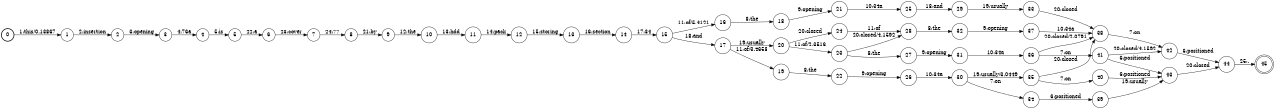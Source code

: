 digraph FST {
rankdir = LR;
size = "8.5,11";
label = "";
center = 1;
orientation = Portrait;
ranksep = "0.4";
nodesep = "0.25";
0 [label = "0", shape = circle, style = bold, fontsize = 14]
	0 -> 1 [label = "1:this/0.13867", fontsize = 14];
1 [label = "1", shape = circle, style = solid, fontsize = 14]
	1 -> 2 [label = "2:insertion", fontsize = 14];
2 [label = "2", shape = circle, style = solid, fontsize = 14]
	2 -> 3 [label = "3:opening", fontsize = 14];
3 [label = "3", shape = circle, style = solid, fontsize = 14]
	3 -> 4 [label = "4:76a", fontsize = 14];
4 [label = "4", shape = circle, style = solid, fontsize = 14]
	4 -> 5 [label = "5:is", fontsize = 14];
5 [label = "5", shape = circle, style = solid, fontsize = 14]
	5 -> 6 [label = "22:a", fontsize = 14];
6 [label = "6", shape = circle, style = solid, fontsize = 14]
	6 -> 7 [label = "23:cover", fontsize = 14];
7 [label = "7", shape = circle, style = solid, fontsize = 14]
	7 -> 8 [label = "24:77", fontsize = 14];
8 [label = "8", shape = circle, style = solid, fontsize = 14]
	8 -> 9 [label = "21:by", fontsize = 14];
9 [label = "9", shape = circle, style = solid, fontsize = 14]
	9 -> 10 [label = "12:the", fontsize = 14];
10 [label = "10", shape = circle, style = solid, fontsize = 14]
	10 -> 11 [label = "13:hdd", fontsize = 14];
11 [label = "11", shape = circle, style = solid, fontsize = 14]
	11 -> 12 [label = "14:pack", fontsize = 14];
12 [label = "12", shape = circle, style = solid, fontsize = 14]
	12 -> 13 [label = "15:storing", fontsize = 14];
13 [label = "13", shape = circle, style = solid, fontsize = 14]
	13 -> 14 [label = "16:section", fontsize = 14];
14 [label = "14", shape = circle, style = solid, fontsize = 14]
	14 -> 15 [label = "17:34", fontsize = 14];
15 [label = "15", shape = circle, style = solid, fontsize = 14]
	15 -> 16 [label = "11:of/5.4121", fontsize = 14];
	15 -> 17 [label = "18:and", fontsize = 14];
16 [label = "16", shape = circle, style = solid, fontsize = 14]
	16 -> 18 [label = "8:the", fontsize = 14];
17 [label = "17", shape = circle, style = solid, fontsize = 14]
	17 -> 19 [label = "11:of/3.4658", fontsize = 14];
	17 -> 20 [label = "19:usually", fontsize = 14];
18 [label = "18", shape = circle, style = solid, fontsize = 14]
	18 -> 21 [label = "9:opening", fontsize = 14];
19 [label = "19", shape = circle, style = solid, fontsize = 14]
	19 -> 22 [label = "8:the", fontsize = 14];
20 [label = "20", shape = circle, style = solid, fontsize = 14]
	20 -> 23 [label = "11:of/2.3516", fontsize = 14];
	20 -> 24 [label = "20:closed", fontsize = 14];
21 [label = "21", shape = circle, style = solid, fontsize = 14]
	21 -> 25 [label = "10:34a", fontsize = 14];
22 [label = "22", shape = circle, style = solid, fontsize = 14]
	22 -> 26 [label = "9:opening", fontsize = 14];
23 [label = "23", shape = circle, style = solid, fontsize = 14]
	23 -> 27 [label = "8:the", fontsize = 14];
	23 -> 28 [label = "20:closed/4.1592", fontsize = 14];
24 [label = "24", shape = circle, style = solid, fontsize = 14]
	24 -> 28 [label = "11:of", fontsize = 14];
25 [label = "25", shape = circle, style = solid, fontsize = 14]
	25 -> 29 [label = "18:and", fontsize = 14];
26 [label = "26", shape = circle, style = solid, fontsize = 14]
	26 -> 30 [label = "10:34a", fontsize = 14];
27 [label = "27", shape = circle, style = solid, fontsize = 14]
	27 -> 31 [label = "9:opening", fontsize = 14];
28 [label = "28", shape = circle, style = solid, fontsize = 14]
	28 -> 32 [label = "8:the", fontsize = 14];
29 [label = "29", shape = circle, style = solid, fontsize = 14]
	29 -> 33 [label = "19:usually", fontsize = 14];
30 [label = "30", shape = circle, style = solid, fontsize = 14]
	30 -> 34 [label = "7:on", fontsize = 14];
	30 -> 35 [label = "19:usually/3.0449", fontsize = 14];
31 [label = "31", shape = circle, style = solid, fontsize = 14]
	31 -> 36 [label = "10:34a", fontsize = 14];
32 [label = "32", shape = circle, style = solid, fontsize = 14]
	32 -> 37 [label = "9:opening", fontsize = 14];
33 [label = "33", shape = circle, style = solid, fontsize = 14]
	33 -> 38 [label = "20:closed", fontsize = 14];
34 [label = "34", shape = circle, style = solid, fontsize = 14]
	34 -> 39 [label = "6:positioned", fontsize = 14];
35 [label = "35", shape = circle, style = solid, fontsize = 14]
	35 -> 40 [label = "7:on", fontsize = 14];
	35 -> 38 [label = "20:closed", fontsize = 14];
36 [label = "36", shape = circle, style = solid, fontsize = 14]
	36 -> 41 [label = "7:on", fontsize = 14];
	36 -> 38 [label = "20:closed/2.0791", fontsize = 14];
37 [label = "37", shape = circle, style = solid, fontsize = 14]
	37 -> 38 [label = "10:34a", fontsize = 14];
38 [label = "38", shape = circle, style = solid, fontsize = 14]
	38 -> 42 [label = "7:on", fontsize = 14];
39 [label = "39", shape = circle, style = solid, fontsize = 14]
	39 -> 43 [label = "19:usually", fontsize = 14];
40 [label = "40", shape = circle, style = solid, fontsize = 14]
	40 -> 43 [label = "6:positioned", fontsize = 14];
41 [label = "41", shape = circle, style = solid, fontsize = 14]
	41 -> 43 [label = "6:positioned", fontsize = 14];
	41 -> 42 [label = "20:closed/4.1592", fontsize = 14];
42 [label = "42", shape = circle, style = solid, fontsize = 14]
	42 -> 44 [label = "6:positioned", fontsize = 14];
43 [label = "43", shape = circle, style = solid, fontsize = 14]
	43 -> 44 [label = "20:closed", fontsize = 14];
44 [label = "44", shape = circle, style = solid, fontsize = 14]
	44 -> 45 [label = "25:.", fontsize = 14];
45 [label = "45", shape = doublecircle, style = solid, fontsize = 14]
}
